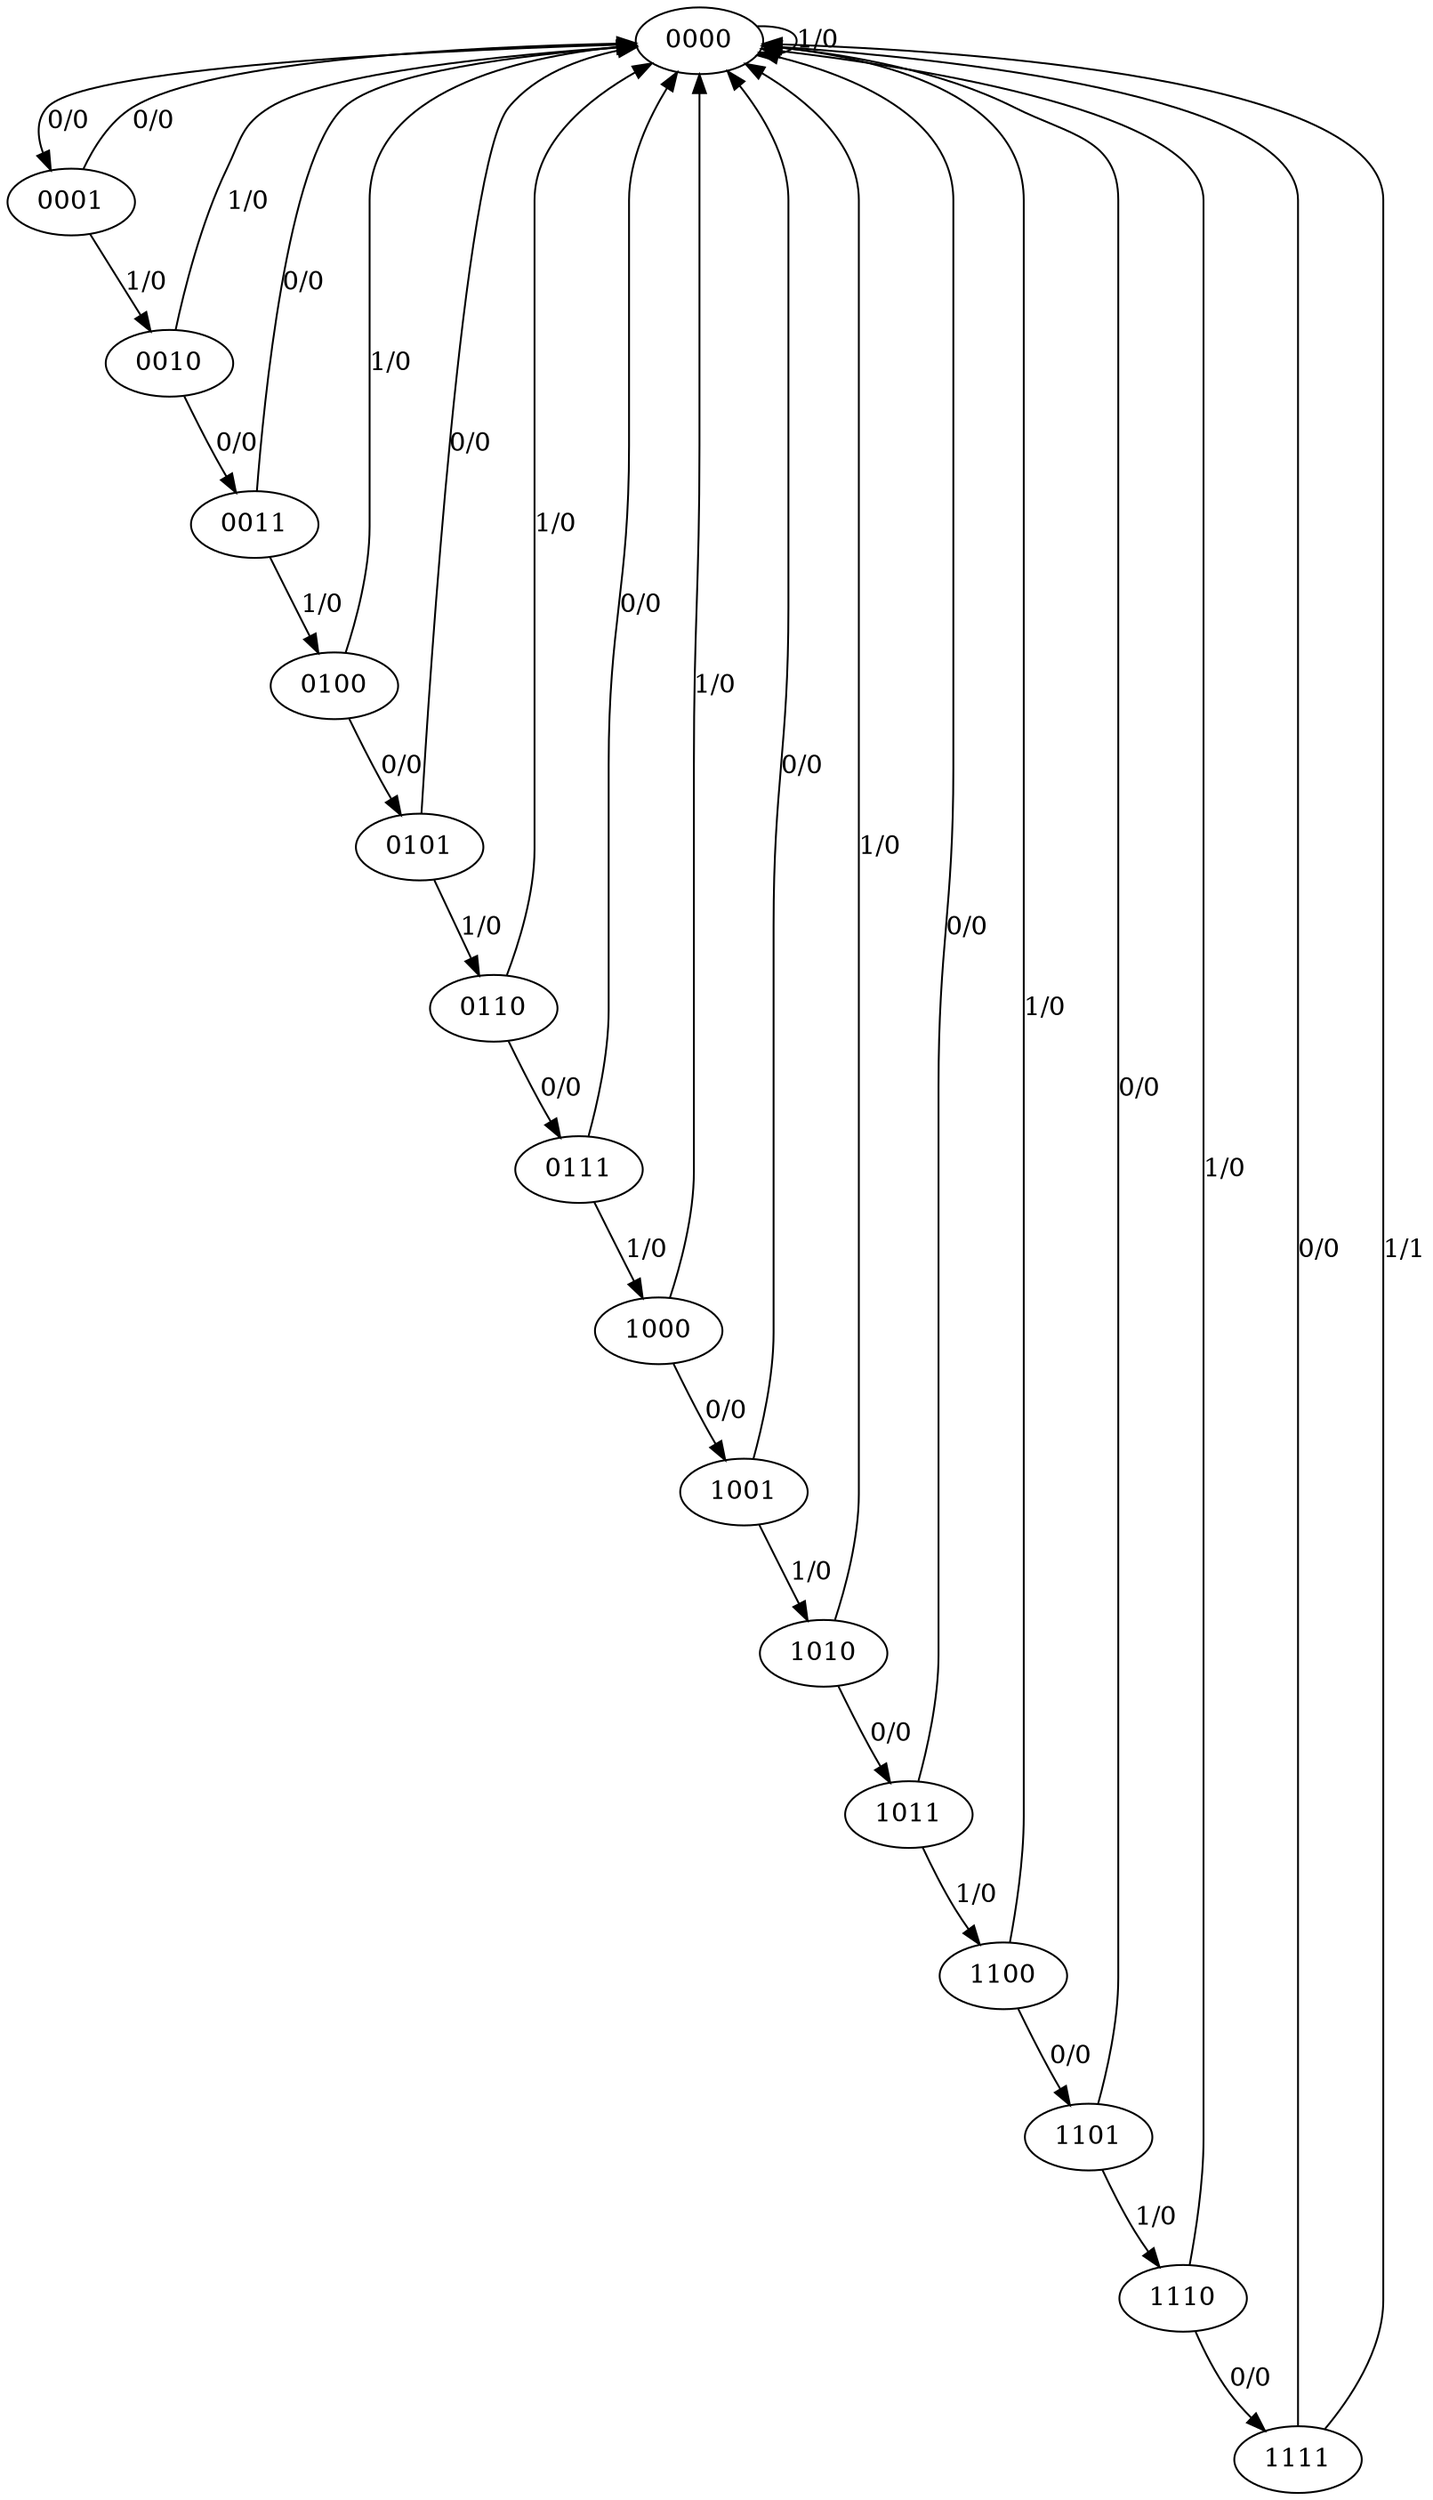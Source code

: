 digraph {
	0000 [label=0000]
	0001 [label=0001]
	0010 [label=0010]
	0011 [label=0011]
	0100 [label=0100]
	0101 [label=0101]
	0110 [label=0110]
	0111 [label=0111]
	1000 [label=1000]
	1001 [label=1001]
	1010 [label=1010]
	1011 [label=1011]
	1100 [label=1100]
	1101 [label=1101]
	1110 [label=1110]
	1111 [label=1111]
		0000 -> 0001 [label="0/0"]
		0000 -> 0000 [label="1/0"]
		0001 -> 0000 [label="0/0"]
		0001 -> 0010 [label="1/0"]
		0010 -> 0011 [label="0/0"]
		0010 -> 0000 [label="1/0"]
		0011 -> 0000 [label="0/0"]
		0011 -> 0100 [label="1/0"]
		0100 -> 0101 [label="0/0"]
		0100 -> 0000 [label="1/0"]
		0101 -> 0000 [label="0/0"]
		0101 -> 0110 [label="1/0"]
		0110 -> 0111 [label="0/0"]
		0110 -> 0000 [label="1/0"]
		0111 -> 0000 [label="0/0"]
		0111 -> 1000 [label="1/0"]
		1000 -> 1001 [label="0/0"]
		1000 -> 0000 [label="1/0"]
		1001 -> 0000 [label="0/0"]
		1001 -> 1010 [label="1/0"]
		1010 -> 1011 [label="0/0"]
		1010 -> 0000 [label="1/0"]
		1011 -> 0000 [label="0/0"]
		1011 -> 1100 [label="1/0"]
		1100 -> 1101 [label="0/0"]
		1100 -> 0000 [label="1/0"]
		1101 -> 0000 [label="0/0"]
		1101 -> 1110 [label="1/0"]
		1110 -> 1111 [label="0/0"]
		1110 -> 0000 [label="1/0"]
		1111 -> 0000 [label="0/0"]
		1111 -> 0000 [label="1/1"]
}
